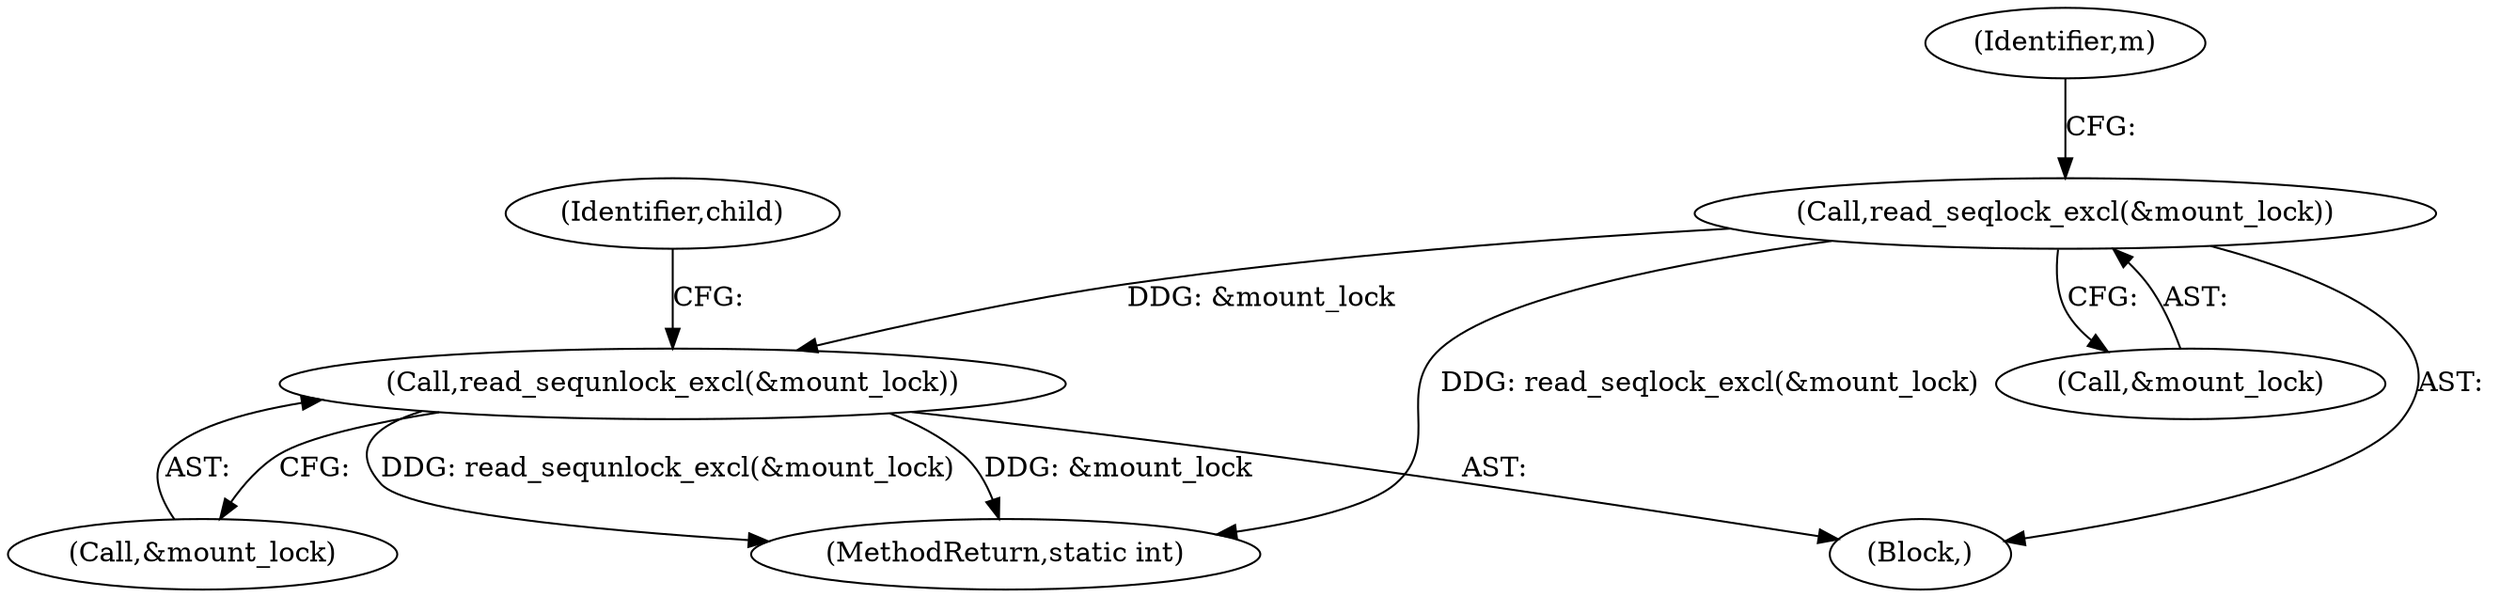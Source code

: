 digraph "0_linux_d29216842a85c7970c536108e093963f02714498_5@API" {
"1000255" [label="(Call,read_seqlock_excl(&mount_lock))"];
"1000262" [label="(Call,read_sequnlock_excl(&mount_lock))"];
"1000255" [label="(Call,read_seqlock_excl(&mount_lock))"];
"1000277" [label="(MethodReturn,static int)"];
"1000260" [label="(Identifier,m)"];
"1000254" [label="(Block,)"];
"1000262" [label="(Call,read_sequnlock_excl(&mount_lock))"];
"1000263" [label="(Call,&mount_lock)"];
"1000268" [label="(Identifier,child)"];
"1000256" [label="(Call,&mount_lock)"];
"1000255" -> "1000254"  [label="AST: "];
"1000255" -> "1000256"  [label="CFG: "];
"1000256" -> "1000255"  [label="AST: "];
"1000260" -> "1000255"  [label="CFG: "];
"1000255" -> "1000277"  [label="DDG: read_seqlock_excl(&mount_lock)"];
"1000255" -> "1000262"  [label="DDG: &mount_lock"];
"1000262" -> "1000254"  [label="AST: "];
"1000262" -> "1000263"  [label="CFG: "];
"1000263" -> "1000262"  [label="AST: "];
"1000268" -> "1000262"  [label="CFG: "];
"1000262" -> "1000277"  [label="DDG: &mount_lock"];
"1000262" -> "1000277"  [label="DDG: read_sequnlock_excl(&mount_lock)"];
}
